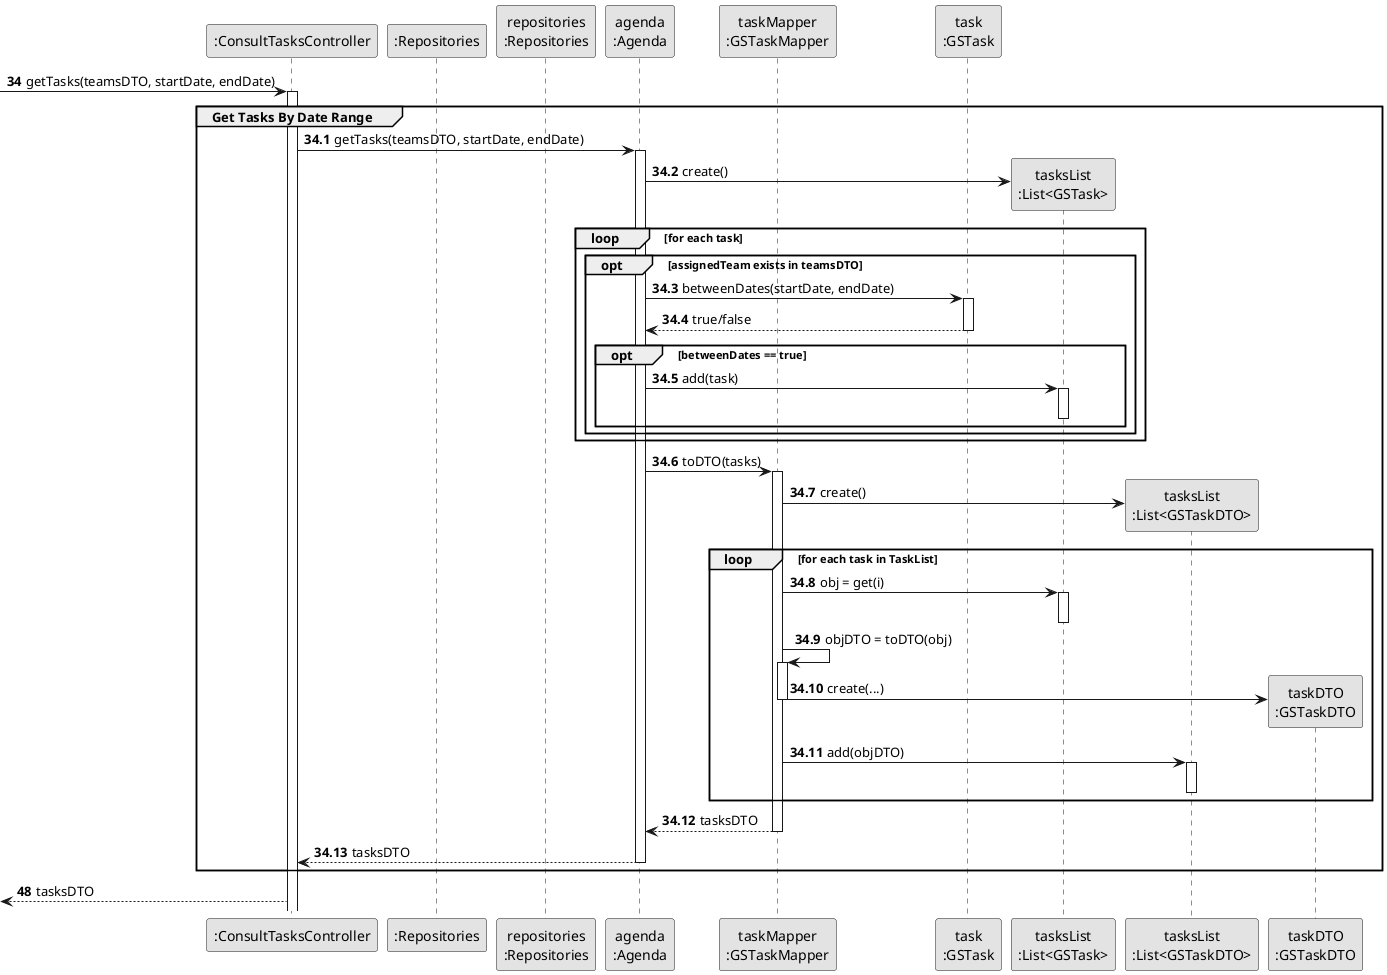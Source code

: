 @startuml
skinparam monochrome true
skinparam packageStyle rectangle
skinparam shadowing false

participant ":ConsultTasksController" as CTRL
participant ":Repositories" as RepositorySingleton
participant "repositories\n:Repositories" as PLAT
participant "agenda\n:Agenda" as Agenda
participant "taskMapper\n:GSTaskMapper" as TaskMapper
participant "task\n:GSTask" as Task
participant "tasksList\n:List<GSTask>" as TasksList
participant "tasksList\n:List<GSTaskDTO>" as TasksListDTO
participant "taskDTO\n:GSTaskDTO" as TaskDTO

autonumber 34
-> CTRL : getTasks(teamsDTO, startDate, endDate)

autonumber 34.1

activate CTRL
    group Get Tasks By Date Range
           CTRL -> Agenda : getTasks(teamsDTO, startDate, endDate)
           activate Agenda

           Agenda -> TasksList ** : create()
           loop for each task
               opt assignedTeam exists in teamsDTO
                   Agenda -> Task : betweenDates(startDate, endDate)
                   activate Task

                   Task --> Agenda : true/false
                   deactivate Task

                   opt betweenDates == true
                       Agenda -> TasksList : add(task)
                       activate TasksList
                       deactivate TasksList
                   end opt

               end opt

           end loop

       Agenda -> TaskMapper : toDTO(tasks)
       activate TaskMapper

       TaskMapper -> TasksListDTO ** : create()
       loop for each task in TaskList
       TaskMapper -> TasksList : obj = get(i)
       activate TasksList
       deactivate TasksList

       TaskMapper -> TaskMapper : objDTO = toDTO(obj)
       activate TaskMapper

       TaskMapper -> TaskDTO ** : create(...)
       deactivate TaskMapper

       TaskMapper -> TasksListDTO : add(objDTO)
       activate TasksListDTO
       deactivate TasksListDTO

       end loop

       TaskMapper --> Agenda : tasksDTO
       deactivate TaskMapper

       Agenda --> CTRL : tasksDTO
       deactivate Agenda

end group
autonumber 48
<-- CTRL : tasksDTO

@enduml